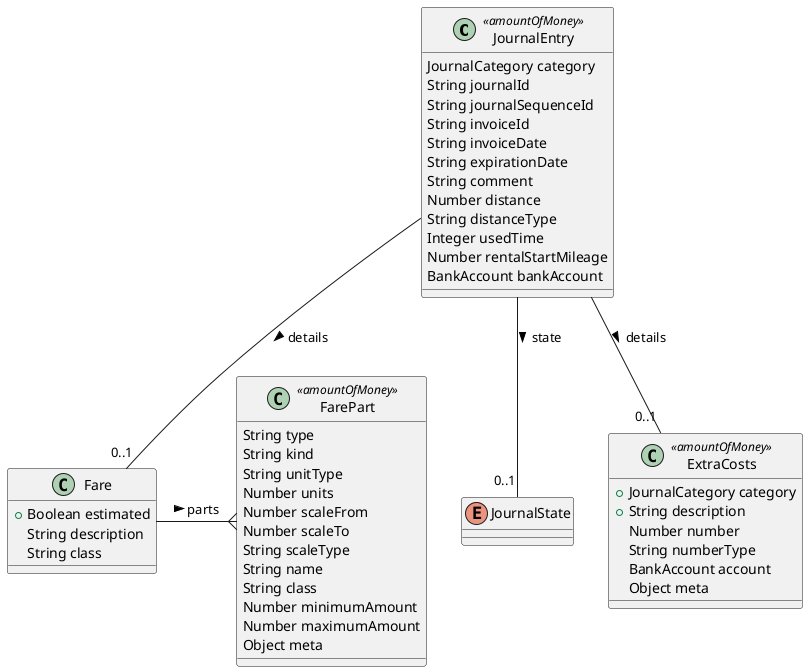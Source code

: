 @startuml generated
class JournalEntry <<amountOfMoney>> {
  JournalCategory category
  String journalId
  String journalSequenceId
  String invoiceId
  String invoiceDate
  String expirationDate
  String comment
  Number distance
  String distanceType
  Integer usedTime
  Number rentalStartMileage
  BankAccount bankAccount
}
JournalEntry --  "0..1" JournalState : state >
JournalEntry --  "0..1" ExtraCosts : details >
JournalEntry --  "0..1" Fare : details >
enum JournalState {
}
class ExtraCosts <<amountOfMoney>> {
 +JournalCategory category
 +String description
  Number number
  String numberType
  BankAccount account
  Object meta
}
class Fare {
 +Boolean estimated
  String description
  String class
}
Fare -{ FarePart : parts >
class FarePart <<amountOfMoney>> {
  String type
  String kind
  String unitType
  Number units
  Number scaleFrom
  Number scaleTo
  String scaleType
  String name
  String class
  Number minimumAmount
  Number maximumAmount
  Object meta
}
@enduml
